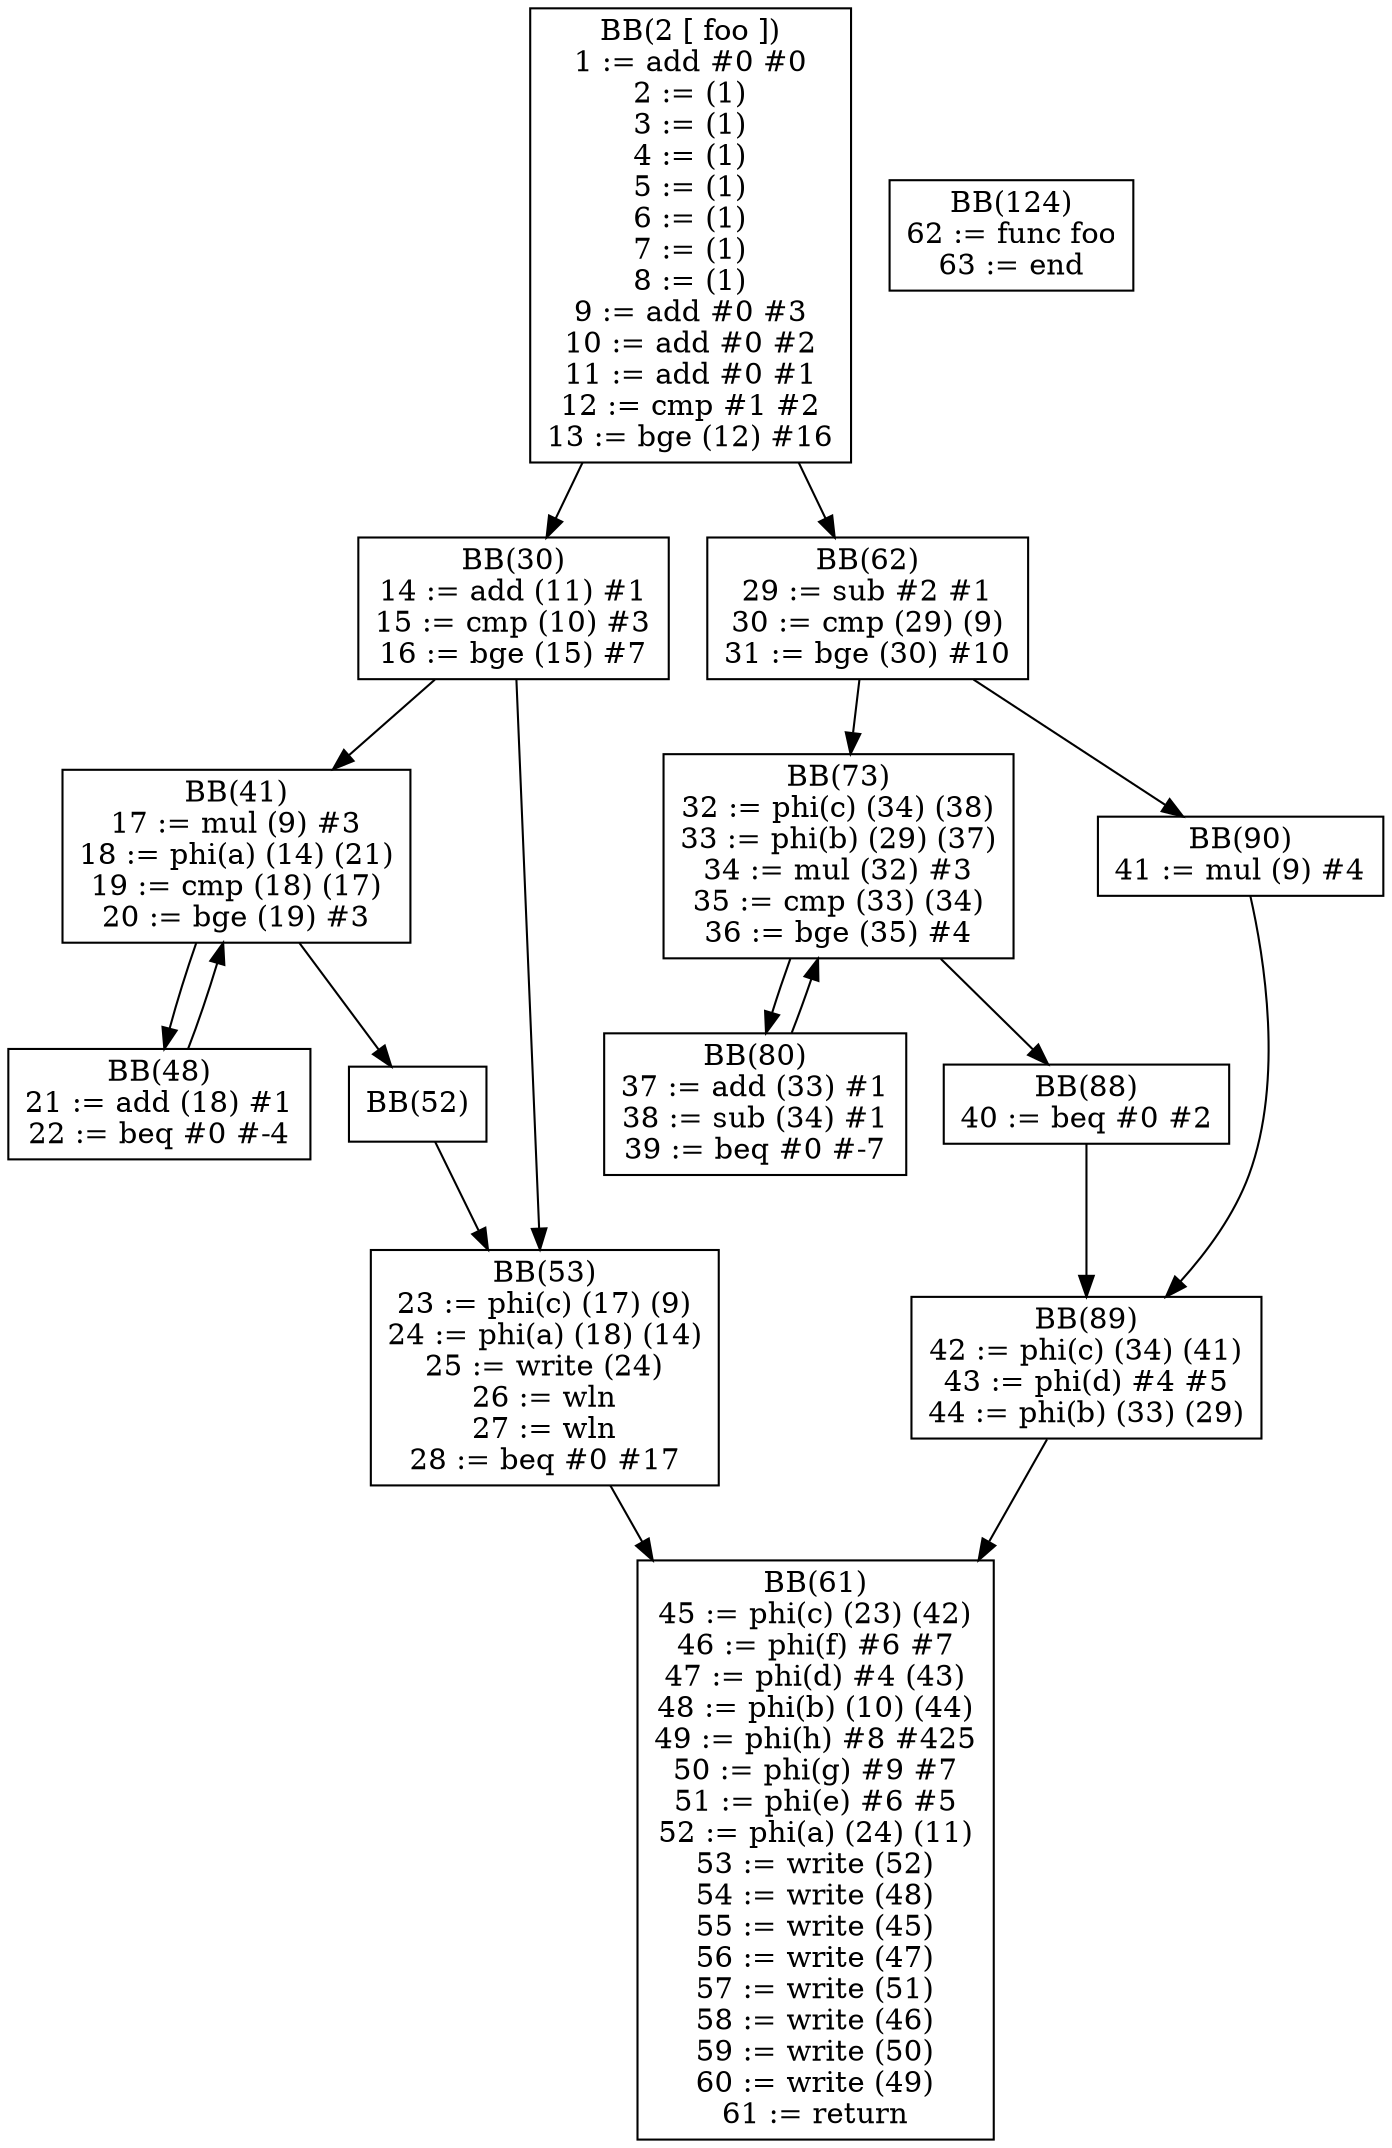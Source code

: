 digraph cfg {
BB2[shape = box, label = "BB(2 [ foo ])\n" + "1 := add #0 #0\n" + "2 := (1)\n" + "3 := (1)\n" + "4 := (1)\n" + "5 := (1)\n" + "6 := (1)\n" + "7 := (1)\n" + "8 := (1)\n" + "9 := add #0 #3\n" + "10 := add #0 #2\n" + "11 := add #0 #1\n" + "12 := cmp #1 #2\n" + "13 := bge (12) #16\n"];
BB30[shape = box, label = "BB(30)\n" + "14 := add (11) #1\n" + "15 := cmp (10) #3\n" + "16 := bge (15) #7\n"];
BB62[shape = box, label = "BB(62)\n" + "29 := sub #2 #1\n" + "30 := cmp (29) (9)\n" + "31 := bge (30) #10\n"];
BB41[shape = box, label = "BB(41)\n" + "17 := mul (9) #3\n" + "18 := phi(a) (14) (21)\n" + "19 := cmp (18) (17)\n" + "20 := bge (19) #3\n"];
BB53[shape = box, label = "BB(53)\n" + "23 := phi(c) (17) (9)\n" + "24 := phi(a) (18) (14)\n" + "25 := write (24)\n" + "26 := wln\n" + "27 := wln\n" + "28 := beq #0 #17\n"];
BB73[shape = box, label = "BB(73)\n" + "32 := phi(c) (34) (38)\n" + "33 := phi(b) (29) (37)\n" + "34 := mul (32) #3\n" + "35 := cmp (33) (34)\n" + "36 := bge (35) #4\n"];
BB90[shape = box, label = "BB(90)\n" + "41 := mul (9) #4\n"];
BB48[shape = box, label = "BB(48)\n" + "21 := add (18) #1\n" + "22 := beq #0 #-4\n"];
BB52[shape = box, label = "BB(52)\n"];
BB61[shape = box, label = "BB(61)\n" + "45 := phi(c) (23) (42)\n" + "46 := phi(f) #6 #7\n" + "47 := phi(d) #4 (43)\n" + "48 := phi(b) (10) (44)\n" + "49 := phi(h) #8 #425\n" + "50 := phi(g) #9 #7\n" + "51 := phi(e) #6 #5\n" + "52 := phi(a) (24) (11)\n" + "53 := write (52)\n" + "54 := write (48)\n" + "55 := write (45)\n" + "56 := write (47)\n" + "57 := write (51)\n" + "58 := write (46)\n" + "59 := write (50)\n" + "60 := write (49)\n" + "61 := return\n"];
BB80[shape = box, label = "BB(80)\n" + "37 := add (33) #1\n" + "38 := sub (34) #1\n" + "39 := beq #0 #-7\n"];
BB88[shape = box, label = "BB(88)\n" + "40 := beq #0 #2\n"];
BB89[shape = box, label = "BB(89)\n" + "42 := phi(c) (34) (41)\n" + "43 := phi(d) #4 #5\n" + "44 := phi(b) (33) (29)\n"];
BB2 -> BB30;
BB2 -> BB62;
BB30 -> BB41;
BB30 -> BB53;
BB62 -> BB73;
BB62 -> BB90;
BB41 -> BB48;
BB41 -> BB52;
BB53 -> BB61;
BB73 -> BB80;
BB73 -> BB88;
BB90 -> BB89;
BB48 -> BB41;
BB52 -> BB53;
BB80 -> BB73;
BB88 -> BB89;
BB89 -> BB61;

BB124[shape = box, label = "BB(124)\n" + "62 := func foo\n" + "63 := end\n"];
}
